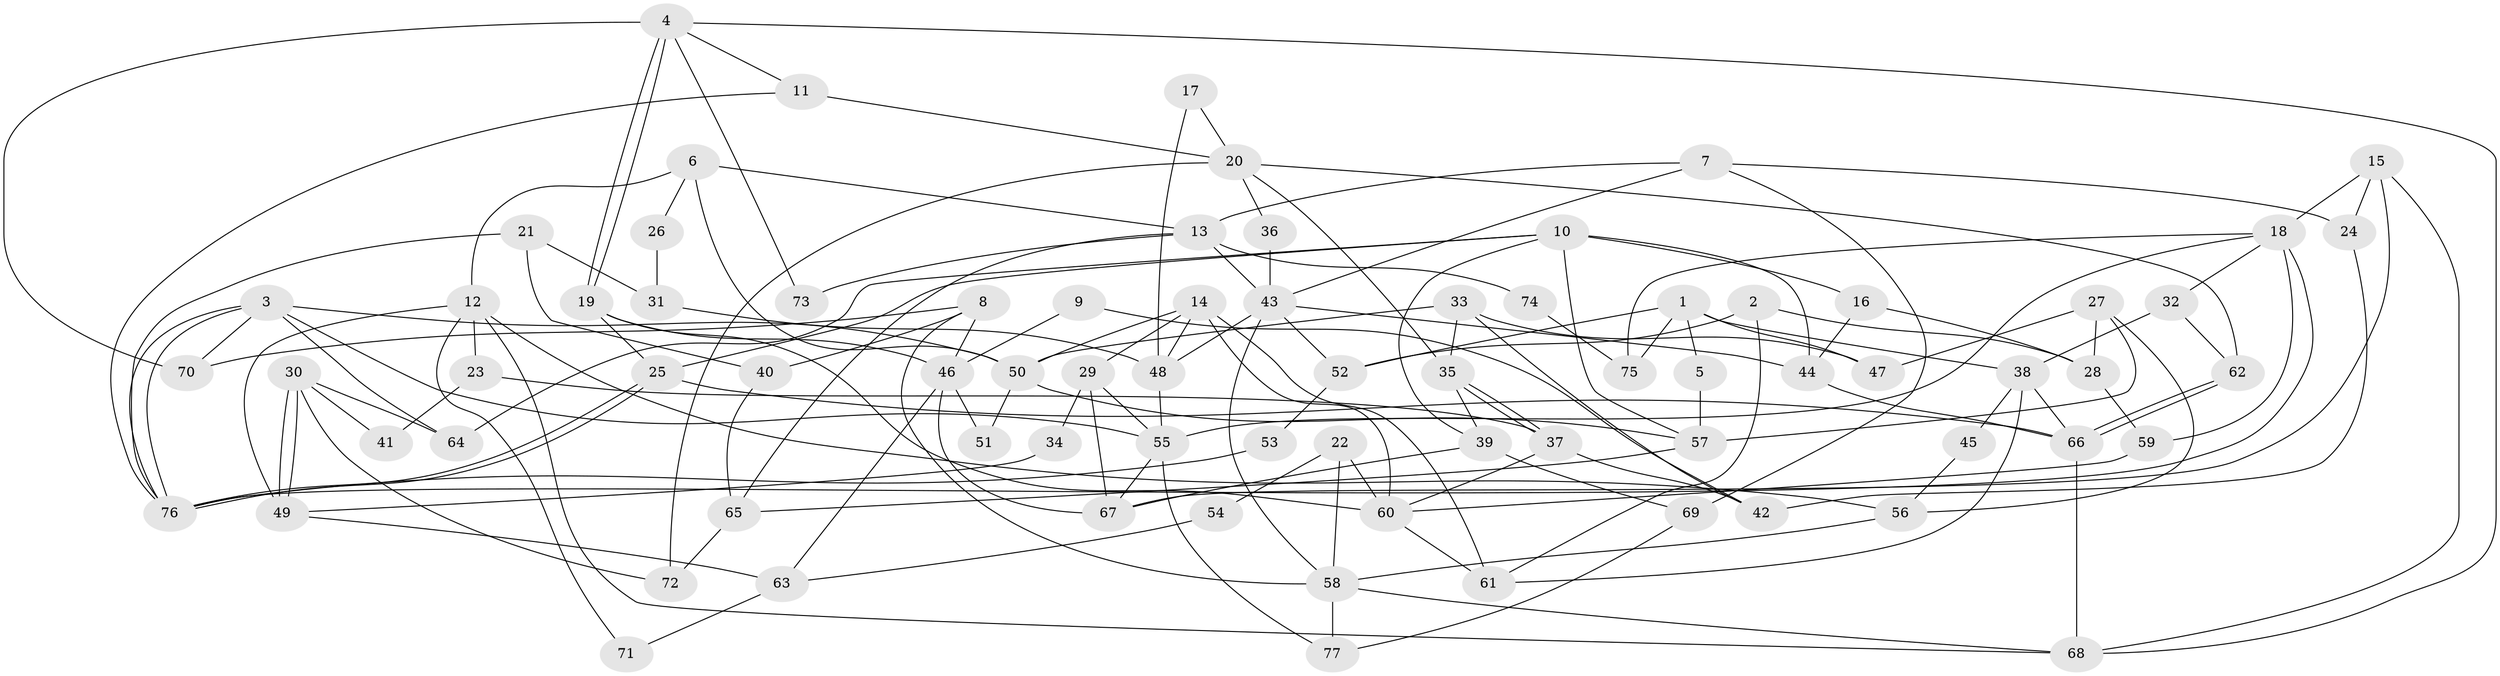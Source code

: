 // coarse degree distribution, {6: 0.21052631578947367, 3: 0.15789473684210525, 7: 0.07894736842105263, 8: 0.05263157894736842, 19: 0.02631578947368421, 4: 0.15789473684210525, 2: 0.21052631578947367, 11: 0.05263157894736842, 15: 0.02631578947368421, 5: 0.02631578947368421}
// Generated by graph-tools (version 1.1) at 2025/18/03/04/25 18:18:59]
// undirected, 77 vertices, 154 edges
graph export_dot {
graph [start="1"]
  node [color=gray90,style=filled];
  1;
  2;
  3;
  4;
  5;
  6;
  7;
  8;
  9;
  10;
  11;
  12;
  13;
  14;
  15;
  16;
  17;
  18;
  19;
  20;
  21;
  22;
  23;
  24;
  25;
  26;
  27;
  28;
  29;
  30;
  31;
  32;
  33;
  34;
  35;
  36;
  37;
  38;
  39;
  40;
  41;
  42;
  43;
  44;
  45;
  46;
  47;
  48;
  49;
  50;
  51;
  52;
  53;
  54;
  55;
  56;
  57;
  58;
  59;
  60;
  61;
  62;
  63;
  64;
  65;
  66;
  67;
  68;
  69;
  70;
  71;
  72;
  73;
  74;
  75;
  76;
  77;
  1 -- 47;
  1 -- 38;
  1 -- 5;
  1 -- 52;
  1 -- 75;
  2 -- 61;
  2 -- 28;
  2 -- 52;
  3 -- 50;
  3 -- 76;
  3 -- 76;
  3 -- 55;
  3 -- 64;
  3 -- 70;
  4 -- 11;
  4 -- 19;
  4 -- 19;
  4 -- 68;
  4 -- 70;
  4 -- 73;
  5 -- 57;
  6 -- 50;
  6 -- 12;
  6 -- 13;
  6 -- 26;
  7 -- 43;
  7 -- 13;
  7 -- 24;
  7 -- 69;
  8 -- 70;
  8 -- 58;
  8 -- 40;
  8 -- 46;
  9 -- 46;
  9 -- 42;
  10 -- 39;
  10 -- 25;
  10 -- 16;
  10 -- 44;
  10 -- 57;
  10 -- 64;
  11 -- 20;
  11 -- 76;
  12 -- 56;
  12 -- 68;
  12 -- 23;
  12 -- 49;
  12 -- 71;
  13 -- 43;
  13 -- 65;
  13 -- 73;
  13 -- 74;
  14 -- 29;
  14 -- 48;
  14 -- 50;
  14 -- 60;
  14 -- 61;
  15 -- 68;
  15 -- 18;
  15 -- 24;
  15 -- 67;
  16 -- 44;
  16 -- 28;
  17 -- 20;
  17 -- 48;
  18 -- 55;
  18 -- 76;
  18 -- 32;
  18 -- 59;
  18 -- 75;
  19 -- 25;
  19 -- 46;
  19 -- 60;
  20 -- 35;
  20 -- 62;
  20 -- 36;
  20 -- 72;
  21 -- 40;
  21 -- 76;
  21 -- 31;
  22 -- 60;
  22 -- 58;
  22 -- 54;
  23 -- 37;
  23 -- 41;
  24 -- 42;
  25 -- 76;
  25 -- 76;
  25 -- 66;
  26 -- 31;
  27 -- 57;
  27 -- 28;
  27 -- 47;
  27 -- 56;
  28 -- 59;
  29 -- 67;
  29 -- 55;
  29 -- 34;
  30 -- 64;
  30 -- 49;
  30 -- 49;
  30 -- 41;
  30 -- 72;
  31 -- 48;
  32 -- 38;
  32 -- 62;
  33 -- 42;
  33 -- 50;
  33 -- 35;
  33 -- 47;
  34 -- 49;
  35 -- 37;
  35 -- 37;
  35 -- 39;
  36 -- 43;
  37 -- 60;
  37 -- 42;
  38 -- 61;
  38 -- 66;
  38 -- 45;
  39 -- 67;
  39 -- 69;
  40 -- 65;
  43 -- 52;
  43 -- 44;
  43 -- 48;
  43 -- 58;
  44 -- 66;
  45 -- 56;
  46 -- 51;
  46 -- 63;
  46 -- 67;
  48 -- 55;
  49 -- 63;
  50 -- 57;
  50 -- 51;
  52 -- 53;
  53 -- 76;
  54 -- 63;
  55 -- 67;
  55 -- 77;
  56 -- 58;
  57 -- 65;
  58 -- 77;
  58 -- 68;
  59 -- 60;
  60 -- 61;
  62 -- 66;
  62 -- 66;
  63 -- 71;
  65 -- 72;
  66 -- 68;
  69 -- 77;
  74 -- 75;
}

